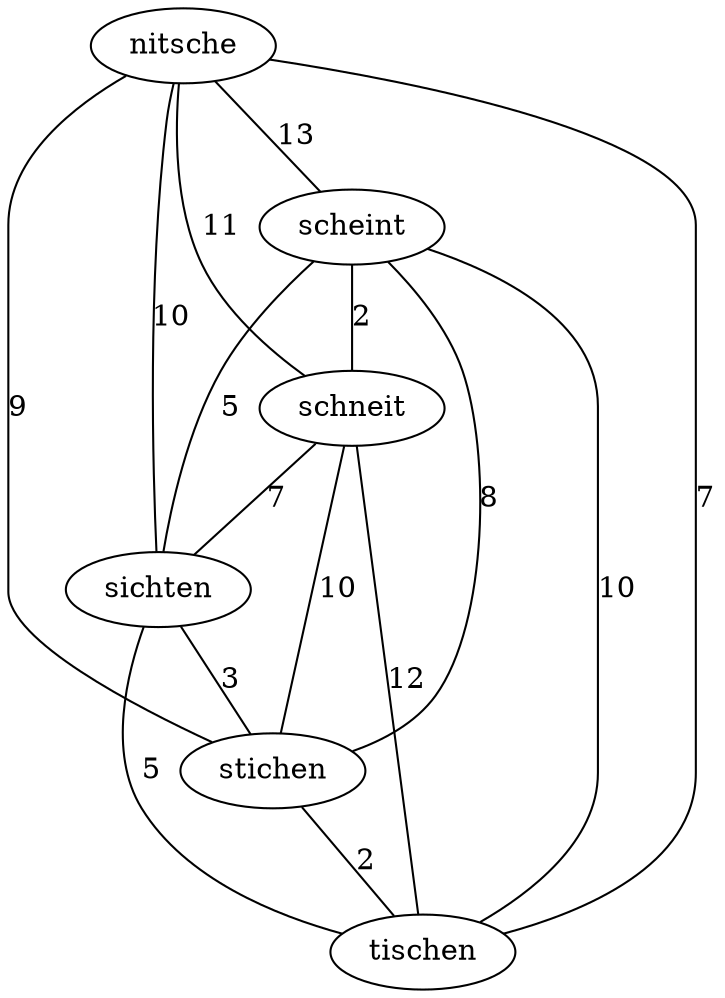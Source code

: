 graph {
	nitsche -- scheint [ label="13" ];
	nitsche -- schneit [ label="11" ];
	nitsche -- sichten [ label="10" ];
	nitsche -- stichen [ label="9" ];
	nitsche -- tischen [ label="7" ];
	scheint -- schneit [ label="2" ];
	scheint -- sichten [ label="5" ];
	scheint -- stichen [ label="8" ];
	scheint -- tischen [ label="10" ];
	schneit -- sichten [ label="7" ];
	schneit -- stichen [ label="10" ];
	schneit -- tischen [ label="12" ];
	sichten -- stichen [ label="3" ];
	sichten -- tischen [ label="5" ];
	stichen -- tischen [ label="2" ];
}